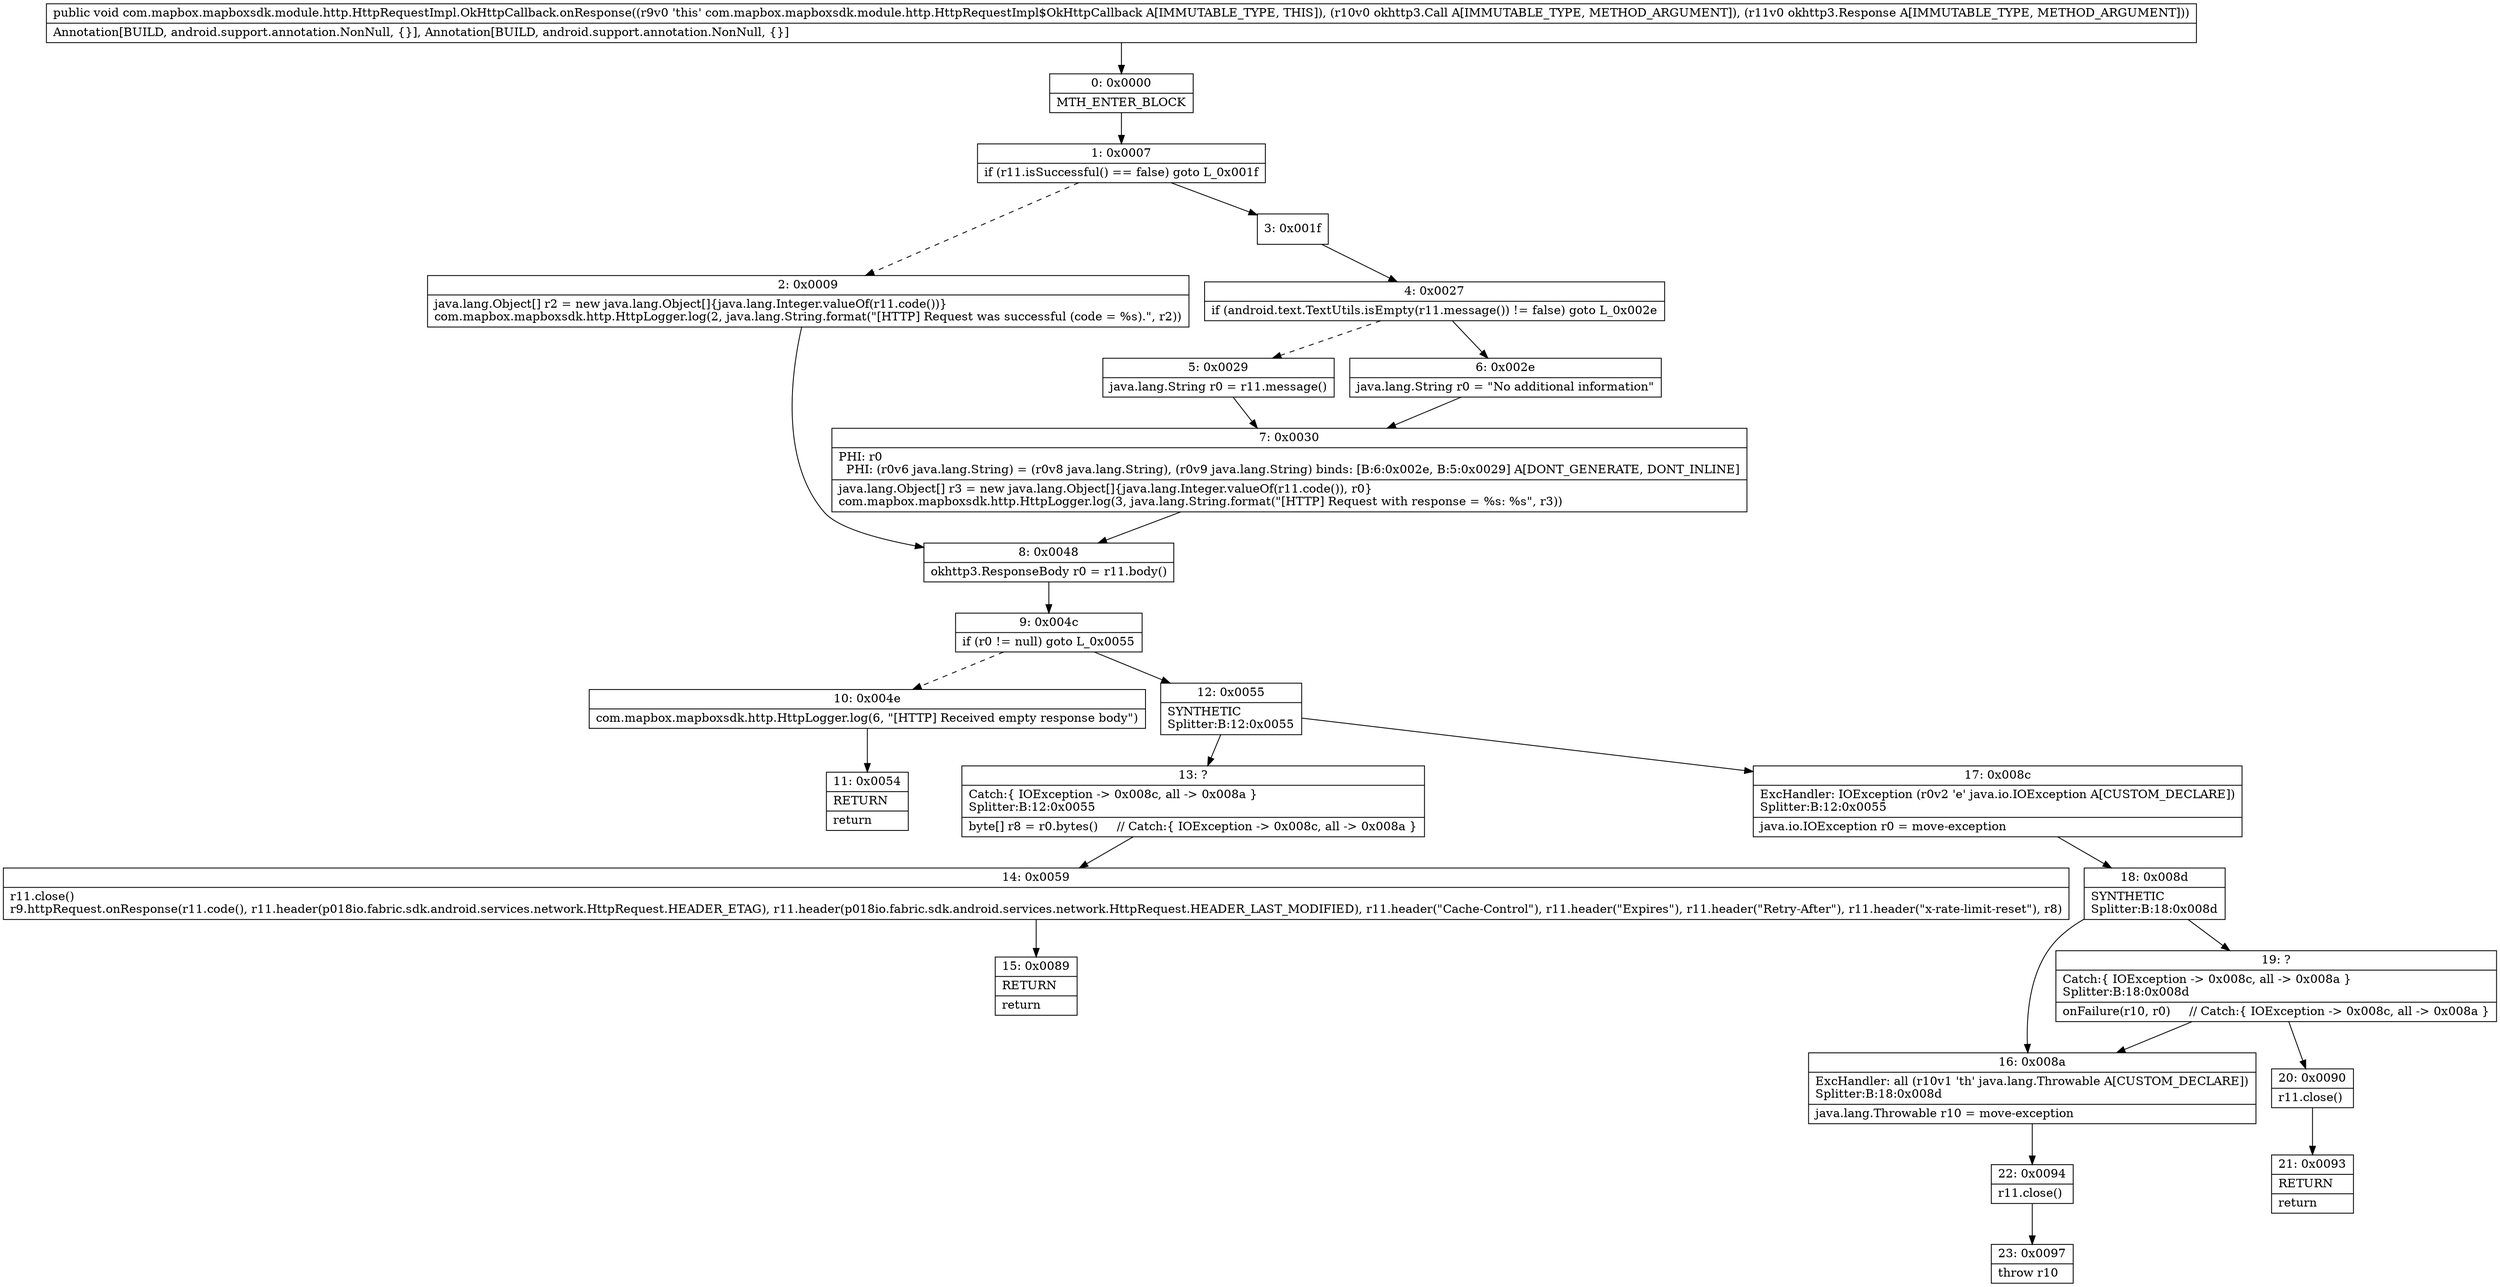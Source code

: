 digraph "CFG forcom.mapbox.mapboxsdk.module.http.HttpRequestImpl.OkHttpCallback.onResponse(Lokhttp3\/Call;Lokhttp3\/Response;)V" {
Node_0 [shape=record,label="{0\:\ 0x0000|MTH_ENTER_BLOCK\l}"];
Node_1 [shape=record,label="{1\:\ 0x0007|if (r11.isSuccessful() == false) goto L_0x001f\l}"];
Node_2 [shape=record,label="{2\:\ 0x0009|java.lang.Object[] r2 = new java.lang.Object[]\{java.lang.Integer.valueOf(r11.code())\}\lcom.mapbox.mapboxsdk.http.HttpLogger.log(2, java.lang.String.format(\"[HTTP] Request was successful (code = %s).\", r2))\l}"];
Node_3 [shape=record,label="{3\:\ 0x001f}"];
Node_4 [shape=record,label="{4\:\ 0x0027|if (android.text.TextUtils.isEmpty(r11.message()) != false) goto L_0x002e\l}"];
Node_5 [shape=record,label="{5\:\ 0x0029|java.lang.String r0 = r11.message()\l}"];
Node_6 [shape=record,label="{6\:\ 0x002e|java.lang.String r0 = \"No additional information\"\l}"];
Node_7 [shape=record,label="{7\:\ 0x0030|PHI: r0 \l  PHI: (r0v6 java.lang.String) = (r0v8 java.lang.String), (r0v9 java.lang.String) binds: [B:6:0x002e, B:5:0x0029] A[DONT_GENERATE, DONT_INLINE]\l|java.lang.Object[] r3 = new java.lang.Object[]\{java.lang.Integer.valueOf(r11.code()), r0\}\lcom.mapbox.mapboxsdk.http.HttpLogger.log(3, java.lang.String.format(\"[HTTP] Request with response = %s: %s\", r3))\l}"];
Node_8 [shape=record,label="{8\:\ 0x0048|okhttp3.ResponseBody r0 = r11.body()\l}"];
Node_9 [shape=record,label="{9\:\ 0x004c|if (r0 != null) goto L_0x0055\l}"];
Node_10 [shape=record,label="{10\:\ 0x004e|com.mapbox.mapboxsdk.http.HttpLogger.log(6, \"[HTTP] Received empty response body\")\l}"];
Node_11 [shape=record,label="{11\:\ 0x0054|RETURN\l|return\l}"];
Node_12 [shape=record,label="{12\:\ 0x0055|SYNTHETIC\lSplitter:B:12:0x0055\l}"];
Node_13 [shape=record,label="{13\:\ ?|Catch:\{ IOException \-\> 0x008c, all \-\> 0x008a \}\lSplitter:B:12:0x0055\l|byte[] r8 = r0.bytes()     \/\/ Catch:\{ IOException \-\> 0x008c, all \-\> 0x008a \}\l}"];
Node_14 [shape=record,label="{14\:\ 0x0059|r11.close()\lr9.httpRequest.onResponse(r11.code(), r11.header(p018io.fabric.sdk.android.services.network.HttpRequest.HEADER_ETAG), r11.header(p018io.fabric.sdk.android.services.network.HttpRequest.HEADER_LAST_MODIFIED), r11.header(\"Cache\-Control\"), r11.header(\"Expires\"), r11.header(\"Retry\-After\"), r11.header(\"x\-rate\-limit\-reset\"), r8)\l}"];
Node_15 [shape=record,label="{15\:\ 0x0089|RETURN\l|return\l}"];
Node_16 [shape=record,label="{16\:\ 0x008a|ExcHandler: all (r10v1 'th' java.lang.Throwable A[CUSTOM_DECLARE])\lSplitter:B:18:0x008d\l|java.lang.Throwable r10 = move\-exception\l}"];
Node_17 [shape=record,label="{17\:\ 0x008c|ExcHandler: IOException (r0v2 'e' java.io.IOException A[CUSTOM_DECLARE])\lSplitter:B:12:0x0055\l|java.io.IOException r0 = move\-exception\l}"];
Node_18 [shape=record,label="{18\:\ 0x008d|SYNTHETIC\lSplitter:B:18:0x008d\l}"];
Node_19 [shape=record,label="{19\:\ ?|Catch:\{ IOException \-\> 0x008c, all \-\> 0x008a \}\lSplitter:B:18:0x008d\l|onFailure(r10, r0)     \/\/ Catch:\{ IOException \-\> 0x008c, all \-\> 0x008a \}\l}"];
Node_20 [shape=record,label="{20\:\ 0x0090|r11.close()\l}"];
Node_21 [shape=record,label="{21\:\ 0x0093|RETURN\l|return\l}"];
Node_22 [shape=record,label="{22\:\ 0x0094|r11.close()\l}"];
Node_23 [shape=record,label="{23\:\ 0x0097|throw r10\l}"];
MethodNode[shape=record,label="{public void com.mapbox.mapboxsdk.module.http.HttpRequestImpl.OkHttpCallback.onResponse((r9v0 'this' com.mapbox.mapboxsdk.module.http.HttpRequestImpl$OkHttpCallback A[IMMUTABLE_TYPE, THIS]), (r10v0 okhttp3.Call A[IMMUTABLE_TYPE, METHOD_ARGUMENT]), (r11v0 okhttp3.Response A[IMMUTABLE_TYPE, METHOD_ARGUMENT]))  | Annotation[BUILD, android.support.annotation.NonNull, \{\}], Annotation[BUILD, android.support.annotation.NonNull, \{\}]\l}"];
MethodNode -> Node_0;
Node_0 -> Node_1;
Node_1 -> Node_2[style=dashed];
Node_1 -> Node_3;
Node_2 -> Node_8;
Node_3 -> Node_4;
Node_4 -> Node_5[style=dashed];
Node_4 -> Node_6;
Node_5 -> Node_7;
Node_6 -> Node_7;
Node_7 -> Node_8;
Node_8 -> Node_9;
Node_9 -> Node_10[style=dashed];
Node_9 -> Node_12;
Node_10 -> Node_11;
Node_12 -> Node_13;
Node_12 -> Node_17;
Node_13 -> Node_14;
Node_14 -> Node_15;
Node_16 -> Node_22;
Node_17 -> Node_18;
Node_18 -> Node_19;
Node_18 -> Node_16;
Node_19 -> Node_20;
Node_19 -> Node_16;
Node_20 -> Node_21;
Node_22 -> Node_23;
}


